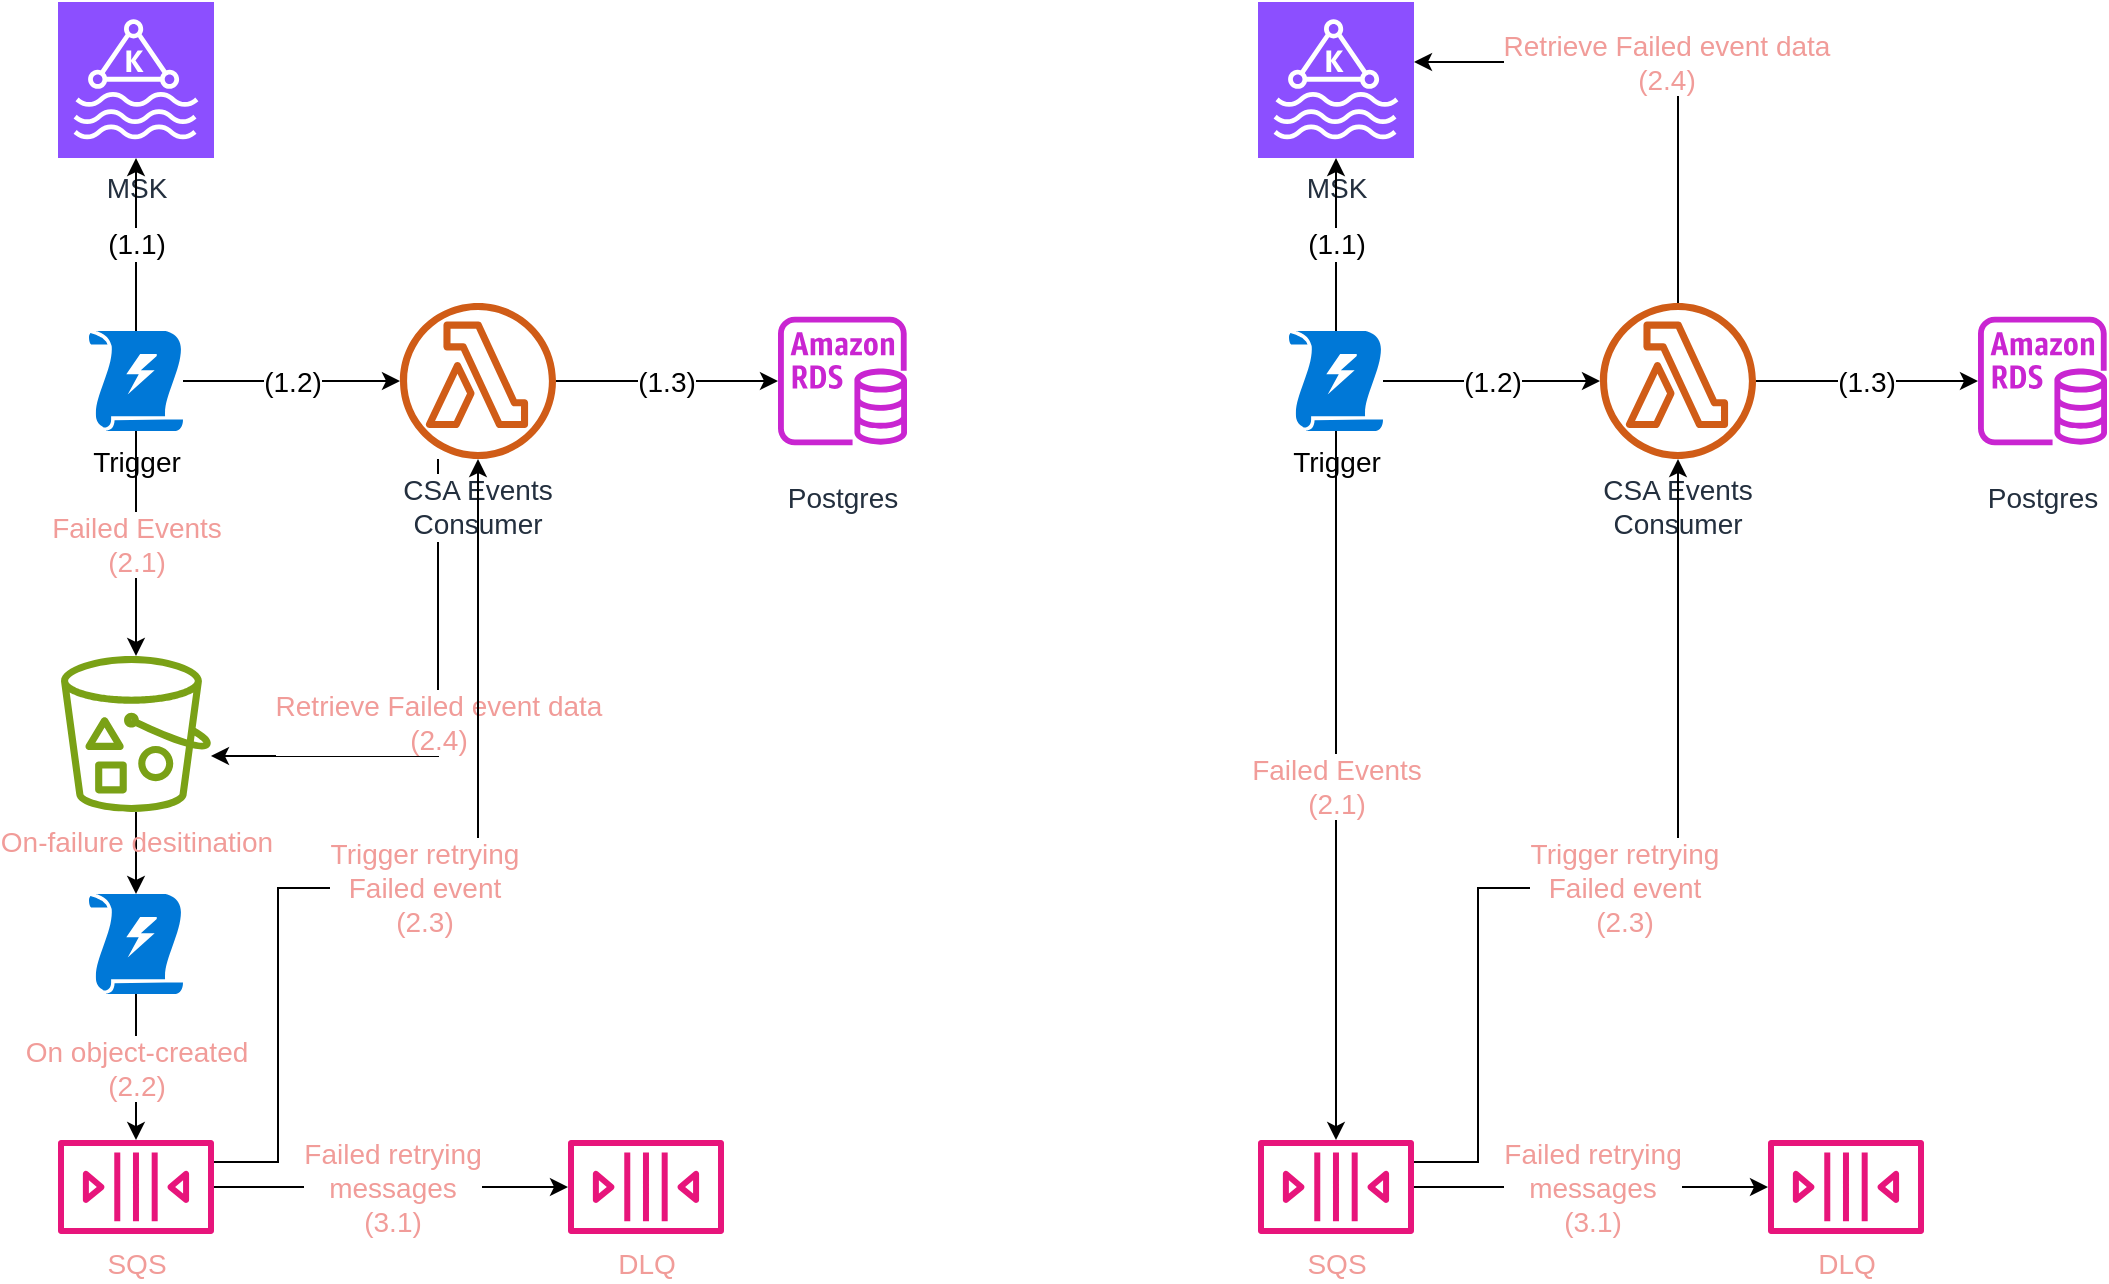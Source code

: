 <mxfile version="24.8.6">
  <diagram id="Ht1M8jgEwFfnCIfOTk4-" name="Page-1">
    <mxGraphModel dx="2148" dy="1199" grid="1" gridSize="10" guides="1" tooltips="1" connect="1" arrows="1" fold="1" page="1" pageScale="1" pageWidth="1169" pageHeight="827" math="0" shadow="0">
      <root>
        <mxCell id="0" />
        <mxCell id="1" parent="0" />
        <mxCell id="d1aQsJZGRrAFsnmFgu7d-13" value="(1.3)" style="edgeStyle=orthogonalEdgeStyle;rounded=0;orthogonalLoop=1;jettySize=auto;html=1;fontSize=14;" parent="1" source="UEzPUAAOIrF-is8g5C7q-115" edge="1">
          <mxGeometry relative="1" as="geometry">
            <mxPoint x="440" y="229.5" as="targetPoint" />
          </mxGeometry>
        </mxCell>
        <mxCell id="d1aQsJZGRrAFsnmFgu7d-29" value="&lt;div style=&quot;font-size: 14px;&quot;&gt;Retrieve Failed event data&lt;/div&gt;(2.4)" style="edgeStyle=orthogonalEdgeStyle;rounded=0;orthogonalLoop=1;jettySize=auto;html=1;fontSize=14;fontColor=#F19C99;" parent="1" source="UEzPUAAOIrF-is8g5C7q-115" target="d1aQsJZGRrAFsnmFgu7d-3" edge="1">
          <mxGeometry relative="1" as="geometry">
            <Array as="points">
              <mxPoint x="270" y="417" />
            </Array>
          </mxGeometry>
        </mxCell>
        <mxCell id="UEzPUAAOIrF-is8g5C7q-115" value="CSA Events Consumer" style="outlineConnect=0;fontColor=#232F3E;gradientColor=none;fillColor=#D05C17;strokeColor=none;dashed=0;verticalLabelPosition=bottom;verticalAlign=top;align=center;html=1;fontSize=14;fontStyle=0;aspect=fixed;pointerEvents=1;shape=mxgraph.aws4.lambda_function;labelBackgroundColor=#FFFFFF;labelBorderColor=none;whiteSpace=wrap;" parent="1" vertex="1">
          <mxGeometry x="251" y="190.5" width="78" height="78" as="geometry" />
        </mxCell>
        <mxCell id="d1aQsJZGRrAFsnmFgu7d-1" value="MSK" style="sketch=0;points=[[0,0,0],[0.25,0,0],[0.5,0,0],[0.75,0,0],[1,0,0],[0,1,0],[0.25,1,0],[0.5,1,0],[0.75,1,0],[1,1,0],[0,0.25,0],[0,0.5,0],[0,0.75,0],[1,0.25,0],[1,0.5,0],[1,0.75,0]];outlineConnect=0;fontColor=#232F3E;fillColor=#8C4FFF;strokeColor=#ffffff;dashed=0;verticalLabelPosition=bottom;verticalAlign=top;align=center;html=1;fontSize=14;fontStyle=0;aspect=fixed;shape=mxgraph.aws4.resourceIcon;resIcon=mxgraph.aws4.managed_streaming_for_kafka;" parent="1" vertex="1">
          <mxGeometry x="80" y="40" width="78" height="78" as="geometry" />
        </mxCell>
        <mxCell id="d1aQsJZGRrAFsnmFgu7d-6" value="(1.2)" style="edgeStyle=orthogonalEdgeStyle;rounded=0;orthogonalLoop=1;jettySize=auto;html=1;fontSize=14;" parent="1" source="d1aQsJZGRrAFsnmFgu7d-2" target="UEzPUAAOIrF-is8g5C7q-115" edge="1">
          <mxGeometry relative="1" as="geometry" />
        </mxCell>
        <mxCell id="d1aQsJZGRrAFsnmFgu7d-7" value="(1.1)" style="edgeStyle=orthogonalEdgeStyle;rounded=0;orthogonalLoop=1;jettySize=auto;html=1;fontSize=14;" parent="1" source="d1aQsJZGRrAFsnmFgu7d-2" target="d1aQsJZGRrAFsnmFgu7d-1" edge="1">
          <mxGeometry relative="1" as="geometry" />
        </mxCell>
        <mxCell id="d1aQsJZGRrAFsnmFgu7d-17" value="Failed Events&lt;div style=&quot;font-size: 14px;&quot;&gt;(2.1)&lt;/div&gt;" style="edgeStyle=orthogonalEdgeStyle;rounded=0;orthogonalLoop=1;jettySize=auto;html=1;fontSize=14;fontColor=#F19C99;" parent="1" source="d1aQsJZGRrAFsnmFgu7d-2" target="d1aQsJZGRrAFsnmFgu7d-3" edge="1">
          <mxGeometry relative="1" as="geometry" />
        </mxCell>
        <mxCell id="d1aQsJZGRrAFsnmFgu7d-2" value="Trigger" style="sketch=0;aspect=fixed;pointerEvents=1;shadow=0;dashed=0;html=1;strokeColor=none;labelPosition=center;verticalLabelPosition=bottom;verticalAlign=top;align=center;shape=mxgraph.mscae.enterprise.triggers;fillColor=#0078D7;fontSize=14;" parent="1" vertex="1">
          <mxGeometry x="95.5" y="204.5" width="47" height="50" as="geometry" />
        </mxCell>
        <mxCell id="d1aQsJZGRrAFsnmFgu7d-21" value="" style="edgeStyle=orthogonalEdgeStyle;rounded=0;orthogonalLoop=1;jettySize=auto;html=1;fontSize=14;fontColor=#F19C99;" parent="1" source="d1aQsJZGRrAFsnmFgu7d-3" target="d1aQsJZGRrAFsnmFgu7d-20" edge="1">
          <mxGeometry relative="1" as="geometry" />
        </mxCell>
        <mxCell id="d1aQsJZGRrAFsnmFgu7d-3" value="On-failure desitination" style="sketch=0;outlineConnect=0;fontColor=#F19C99;gradientColor=none;fillColor=#7AA116;strokeColor=none;dashed=0;verticalLabelPosition=bottom;verticalAlign=top;align=center;html=1;fontSize=14;fontStyle=0;aspect=fixed;pointerEvents=1;shape=mxgraph.aws4.bucket_with_objects;" parent="1" vertex="1">
          <mxGeometry x="81.5" y="367" width="75" height="78" as="geometry" />
        </mxCell>
        <mxCell id="d1aQsJZGRrAFsnmFgu7d-8" value="Postgres" style="aspect=fixed;html=1;align=center;fontSize=14;image=img/lib/azure2/databases/Azure_Database_PostgreSQL_Server.svg;sketch=0;outlineConnect=0;fontColor=#232F3E;gradientColor=none;fillColor=#C925D1;strokeColor=none;dashed=0;verticalLabelPosition=bottom;verticalAlign=top;fontStyle=0;pointerEvents=1;shape=mxgraph.aws4.rds_instance;" parent="1" vertex="1">
          <mxGeometry x="440" y="186.5" width="64.5" height="86" as="geometry" />
        </mxCell>
        <mxCell id="d1aQsJZGRrAFsnmFgu7d-24" value="Trigger retrying&lt;div style=&quot;font-size: 14px;&quot;&gt;Failed event&lt;/div&gt;&lt;div style=&quot;font-size: 14px;&quot;&gt;(2.3)&lt;/div&gt;" style="edgeStyle=orthogonalEdgeStyle;rounded=0;orthogonalLoop=1;jettySize=auto;html=1;fontSize=14;fontColor=#F19C99;" parent="1" source="d1aQsJZGRrAFsnmFgu7d-18" target="UEzPUAAOIrF-is8g5C7q-115" edge="1">
          <mxGeometry relative="1" as="geometry">
            <mxPoint x="320" y="274" as="targetPoint" />
            <Array as="points">
              <mxPoint x="190" y="620" />
              <mxPoint x="190" y="483" />
              <mxPoint x="290" y="483" />
            </Array>
          </mxGeometry>
        </mxCell>
        <mxCell id="d1aQsJZGRrAFsnmFgu7d-28" value="Failed retrying&lt;div style=&quot;font-size: 14px;&quot;&gt;messages&lt;/div&gt;&lt;div style=&quot;font-size: 14px;&quot;&gt;(3.1)&lt;/div&gt;" style="edgeStyle=orthogonalEdgeStyle;rounded=0;orthogonalLoop=1;jettySize=auto;html=1;fontSize=14;fontColor=#F19C99;" parent="1" source="d1aQsJZGRrAFsnmFgu7d-18" target="d1aQsJZGRrAFsnmFgu7d-26" edge="1">
          <mxGeometry relative="1" as="geometry" />
        </mxCell>
        <mxCell id="d1aQsJZGRrAFsnmFgu7d-18" value="SQS" style="sketch=0;outlineConnect=0;fontColor=#F19C99;gradientColor=none;fillColor=#E7157B;strokeColor=none;dashed=0;verticalLabelPosition=bottom;verticalAlign=top;align=center;html=1;fontSize=14;fontStyle=0;aspect=fixed;pointerEvents=1;shape=mxgraph.aws4.queue;" parent="1" vertex="1">
          <mxGeometry x="80" y="609" width="78" height="47" as="geometry" />
        </mxCell>
        <mxCell id="d1aQsJZGRrAFsnmFgu7d-22" value="On object-created&lt;div style=&quot;font-size: 14px;&quot;&gt;(2.2)&lt;/div&gt;" style="edgeStyle=orthogonalEdgeStyle;rounded=0;orthogonalLoop=1;jettySize=auto;html=1;fontSize=14;fontColor=#F19C99;" parent="1" source="d1aQsJZGRrAFsnmFgu7d-20" target="d1aQsJZGRrAFsnmFgu7d-18" edge="1">
          <mxGeometry relative="1" as="geometry" />
        </mxCell>
        <mxCell id="d1aQsJZGRrAFsnmFgu7d-20" value="" style="sketch=0;aspect=fixed;pointerEvents=1;shadow=0;dashed=0;html=1;strokeColor=none;labelPosition=center;verticalLabelPosition=bottom;verticalAlign=top;align=center;shape=mxgraph.mscae.enterprise.triggers;fillColor=#0078D7;fontSize=14;fontColor=#F19C99;" parent="1" vertex="1">
          <mxGeometry x="95.5" y="486" width="47" height="50" as="geometry" />
        </mxCell>
        <mxCell id="d1aQsJZGRrAFsnmFgu7d-26" value="DLQ" style="sketch=0;outlineConnect=0;fontColor=#F19C99;gradientColor=none;fillColor=#E7157B;strokeColor=none;dashed=0;verticalLabelPosition=bottom;verticalAlign=top;align=center;html=1;fontSize=14;fontStyle=0;aspect=fixed;pointerEvents=1;shape=mxgraph.aws4.queue;" parent="1" vertex="1">
          <mxGeometry x="335" y="609" width="78" height="47" as="geometry" />
        </mxCell>
        <mxCell id="d1aQsJZGRrAFsnmFgu7d-30" value="(1.3)" style="edgeStyle=orthogonalEdgeStyle;rounded=0;orthogonalLoop=1;jettySize=auto;html=1;fontSize=14;" parent="1" source="d1aQsJZGRrAFsnmFgu7d-32" edge="1">
          <mxGeometry relative="1" as="geometry">
            <mxPoint x="1040" y="229.5" as="targetPoint" />
          </mxGeometry>
        </mxCell>
        <mxCell id="d1aQsJZGRrAFsnmFgu7d-31" value="&lt;div style=&quot;font-size: 14px;&quot;&gt;Retrieve Failed event data&lt;/div&gt;(2.4)" style="edgeStyle=orthogonalEdgeStyle;rounded=0;orthogonalLoop=1;jettySize=auto;html=1;fontSize=14;fontColor=#F19C99;" parent="1" source="d1aQsJZGRrAFsnmFgu7d-32" target="d1aQsJZGRrAFsnmFgu7d-33" edge="1">
          <mxGeometry relative="1" as="geometry">
            <Array as="points">
              <mxPoint x="890" y="70" />
            </Array>
            <mxPoint x="756.492" y="417" as="targetPoint" />
            <mxPoint as="offset" />
          </mxGeometry>
        </mxCell>
        <mxCell id="d1aQsJZGRrAFsnmFgu7d-32" value="CSA Events Consumer" style="outlineConnect=0;fontColor=#232F3E;gradientColor=none;fillColor=#D05C17;strokeColor=none;dashed=0;verticalLabelPosition=bottom;verticalAlign=top;align=center;html=1;fontSize=14;fontStyle=0;aspect=fixed;pointerEvents=1;shape=mxgraph.aws4.lambda_function;labelBackgroundColor=#FFFFFF;labelBorderColor=none;whiteSpace=wrap;" parent="1" vertex="1">
          <mxGeometry x="851" y="190.5" width="78" height="78" as="geometry" />
        </mxCell>
        <mxCell id="d1aQsJZGRrAFsnmFgu7d-33" value="MSK" style="sketch=0;points=[[0,0,0],[0.25,0,0],[0.5,0,0],[0.75,0,0],[1,0,0],[0,1,0],[0.25,1,0],[0.5,1,0],[0.75,1,0],[1,1,0],[0,0.25,0],[0,0.5,0],[0,0.75,0],[1,0.25,0],[1,0.5,0],[1,0.75,0]];outlineConnect=0;fontColor=#232F3E;fillColor=#8C4FFF;strokeColor=#ffffff;dashed=0;verticalLabelPosition=bottom;verticalAlign=top;align=center;html=1;fontSize=14;fontStyle=0;aspect=fixed;shape=mxgraph.aws4.resourceIcon;resIcon=mxgraph.aws4.managed_streaming_for_kafka;" parent="1" vertex="1">
          <mxGeometry x="680" y="40" width="78" height="78" as="geometry" />
        </mxCell>
        <mxCell id="d1aQsJZGRrAFsnmFgu7d-34" value="(1.2)" style="edgeStyle=orthogonalEdgeStyle;rounded=0;orthogonalLoop=1;jettySize=auto;html=1;fontSize=14;" parent="1" source="d1aQsJZGRrAFsnmFgu7d-37" target="d1aQsJZGRrAFsnmFgu7d-32" edge="1">
          <mxGeometry relative="1" as="geometry" />
        </mxCell>
        <mxCell id="d1aQsJZGRrAFsnmFgu7d-35" value="(1.1)" style="edgeStyle=orthogonalEdgeStyle;rounded=0;orthogonalLoop=1;jettySize=auto;html=1;fontSize=14;" parent="1" source="d1aQsJZGRrAFsnmFgu7d-37" target="d1aQsJZGRrAFsnmFgu7d-33" edge="1">
          <mxGeometry relative="1" as="geometry" />
        </mxCell>
        <mxCell id="d1aQsJZGRrAFsnmFgu7d-36" value="Failed Events&lt;div style=&quot;font-size: 14px;&quot;&gt;(2.1)&lt;/div&gt;" style="edgeStyle=orthogonalEdgeStyle;rounded=0;orthogonalLoop=1;jettySize=auto;html=1;fontSize=14;fontColor=#F19C99;" parent="1" source="d1aQsJZGRrAFsnmFgu7d-37" target="d1aQsJZGRrAFsnmFgu7d-43" edge="1">
          <mxGeometry relative="1" as="geometry">
            <mxPoint x="719" y="367" as="targetPoint" />
          </mxGeometry>
        </mxCell>
        <mxCell id="d1aQsJZGRrAFsnmFgu7d-37" value="Trigger" style="sketch=0;aspect=fixed;pointerEvents=1;shadow=0;dashed=0;html=1;strokeColor=none;labelPosition=center;verticalLabelPosition=bottom;verticalAlign=top;align=center;shape=mxgraph.mscae.enterprise.triggers;fillColor=#0078D7;fontSize=14;" parent="1" vertex="1">
          <mxGeometry x="695.5" y="204.5" width="47" height="50" as="geometry" />
        </mxCell>
        <mxCell id="d1aQsJZGRrAFsnmFgu7d-40" value="Postgres" style="aspect=fixed;html=1;align=center;fontSize=14;image=img/lib/azure2/databases/Azure_Database_PostgreSQL_Server.svg;sketch=0;outlineConnect=0;fontColor=#232F3E;gradientColor=none;fillColor=#C925D1;strokeColor=none;dashed=0;verticalLabelPosition=bottom;verticalAlign=top;fontStyle=0;pointerEvents=1;shape=mxgraph.aws4.rds_instance;" parent="1" vertex="1">
          <mxGeometry x="1040" y="186.5" width="64.5" height="86" as="geometry" />
        </mxCell>
        <mxCell id="d1aQsJZGRrAFsnmFgu7d-41" value="Trigger retrying&lt;div style=&quot;font-size: 14px;&quot;&gt;Failed event&lt;/div&gt;&lt;div style=&quot;font-size: 14px;&quot;&gt;(2.3)&lt;/div&gt;" style="edgeStyle=orthogonalEdgeStyle;rounded=0;orthogonalLoop=1;jettySize=auto;html=1;fontSize=14;fontColor=#F19C99;" parent="1" source="d1aQsJZGRrAFsnmFgu7d-43" target="d1aQsJZGRrAFsnmFgu7d-32" edge="1">
          <mxGeometry relative="1" as="geometry">
            <mxPoint x="920" y="274" as="targetPoint" />
            <Array as="points">
              <mxPoint x="790" y="620" />
              <mxPoint x="790" y="483" />
              <mxPoint x="890" y="483" />
            </Array>
          </mxGeometry>
        </mxCell>
        <mxCell id="d1aQsJZGRrAFsnmFgu7d-42" value="Failed retrying&lt;div style=&quot;font-size: 14px;&quot;&gt;messages&lt;/div&gt;&lt;div style=&quot;font-size: 14px;&quot;&gt;(3.1)&lt;/div&gt;" style="edgeStyle=orthogonalEdgeStyle;rounded=0;orthogonalLoop=1;jettySize=auto;html=1;fontSize=14;fontColor=#F19C99;" parent="1" source="d1aQsJZGRrAFsnmFgu7d-43" target="d1aQsJZGRrAFsnmFgu7d-46" edge="1">
          <mxGeometry relative="1" as="geometry" />
        </mxCell>
        <mxCell id="d1aQsJZGRrAFsnmFgu7d-43" value="SQS" style="sketch=0;outlineConnect=0;fontColor=#F19C99;gradientColor=none;fillColor=#E7157B;strokeColor=none;dashed=0;verticalLabelPosition=bottom;verticalAlign=top;align=center;html=1;fontSize=14;fontStyle=0;aspect=fixed;pointerEvents=1;shape=mxgraph.aws4.queue;" parent="1" vertex="1">
          <mxGeometry x="680" y="609" width="78" height="47" as="geometry" />
        </mxCell>
        <mxCell id="d1aQsJZGRrAFsnmFgu7d-46" value="DLQ" style="sketch=0;outlineConnect=0;fontColor=#F19C99;gradientColor=none;fillColor=#E7157B;strokeColor=none;dashed=0;verticalLabelPosition=bottom;verticalAlign=top;align=center;html=1;fontSize=14;fontStyle=0;aspect=fixed;pointerEvents=1;shape=mxgraph.aws4.queue;" parent="1" vertex="1">
          <mxGeometry x="935" y="609" width="78" height="47" as="geometry" />
        </mxCell>
      </root>
    </mxGraphModel>
  </diagram>
</mxfile>
